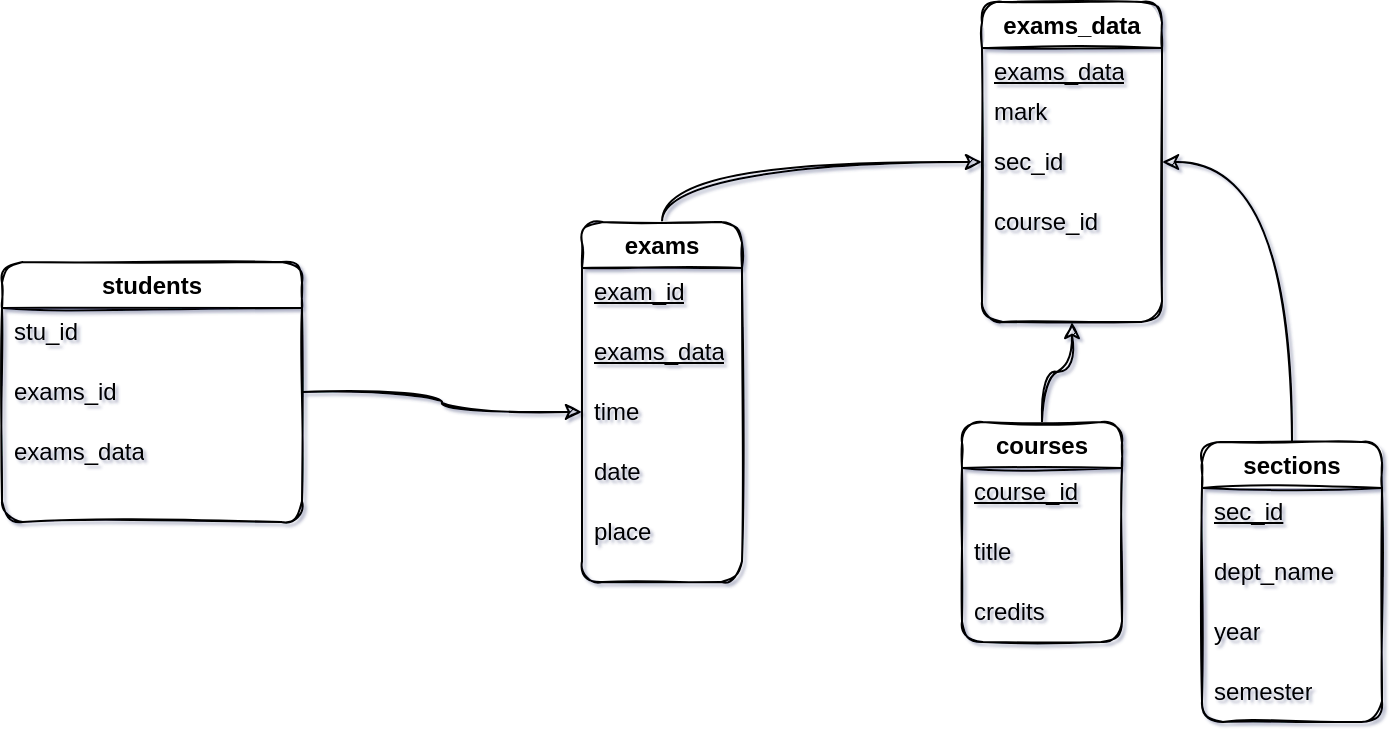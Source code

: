 <mxfile version="20.6.0" type="github">
  <diagram id="C5RBs43oDa-KdzZeNtuy" name="Page-1">
    <mxGraphModel dx="1422" dy="742" grid="1" gridSize="10" guides="1" tooltips="1" connect="1" arrows="1" fold="1" page="1" pageScale="1" pageWidth="827" pageHeight="1169" math="0" shadow="1">
      <root>
        <mxCell id="WIyWlLk6GJQsqaUBKTNV-0" />
        <mxCell id="WIyWlLk6GJQsqaUBKTNV-1" parent="WIyWlLk6GJQsqaUBKTNV-0" />
        <mxCell id="dfxJ_LqpfSkEqRbcR8hq-66" style="edgeStyle=orthogonalEdgeStyle;rounded=1;orthogonalLoop=1;jettySize=auto;html=1;exitX=1;exitY=0.5;exitDx=0;exitDy=0;entryX=0;entryY=0.5;entryDx=0;entryDy=0;curved=1;sketch=1;" parent="WIyWlLk6GJQsqaUBKTNV-1" source="dfxJ_LqpfSkEqRbcR8hq-4" target="dfxJ_LqpfSkEqRbcR8hq-22" edge="1">
          <mxGeometry relative="1" as="geometry" />
        </mxCell>
        <mxCell id="dfxJ_LqpfSkEqRbcR8hq-4" value="students" style="swimlane;whiteSpace=wrap;html=1;rounded=1;sketch=1;" parent="WIyWlLk6GJQsqaUBKTNV-1" vertex="1">
          <mxGeometry x="80" y="410" width="150" height="130" as="geometry" />
        </mxCell>
        <mxCell id="dfxJ_LqpfSkEqRbcR8hq-7" value="stu_id" style="text;align=left;verticalAlign=middle;spacingLeft=4;spacingRight=4;overflow=hidden;points=[[0,0.5],[1,0.5]];portConstraint=eastwest;rotatable=0;whiteSpace=wrap;html=1;rounded=1;sketch=1;" parent="dfxJ_LqpfSkEqRbcR8hq-4" vertex="1">
          <mxGeometry y="20" width="80" height="30" as="geometry" />
        </mxCell>
        <mxCell id="dfxJ_LqpfSkEqRbcR8hq-8" value="exams_id" style="text;align=left;verticalAlign=middle;spacingLeft=4;spacingRight=4;overflow=hidden;points=[[0,0.5],[1,0.5]];portConstraint=eastwest;rotatable=0;whiteSpace=wrap;html=1;rounded=1;sketch=1;" parent="dfxJ_LqpfSkEqRbcR8hq-4" vertex="1">
          <mxGeometry y="50" width="80" height="30" as="geometry" />
        </mxCell>
        <mxCell id="dfxJ_LqpfSkEqRbcR8hq-67" value="exams_data" style="text;align=left;verticalAlign=middle;spacingLeft=4;spacingRight=4;overflow=hidden;points=[[0,0.5],[1,0.5]];portConstraint=eastwest;rotatable=0;whiteSpace=wrap;html=1;rounded=1;sketch=1;" parent="dfxJ_LqpfSkEqRbcR8hq-4" vertex="1">
          <mxGeometry y="80" width="80" height="30" as="geometry" />
        </mxCell>
        <mxCell id="dfxJ_LqpfSkEqRbcR8hq-68" style="edgeStyle=orthogonalEdgeStyle;rounded=1;orthogonalLoop=1;jettySize=auto;html=1;exitX=0.5;exitY=0;exitDx=0;exitDy=0;entryX=1;entryY=0.5;entryDx=0;entryDy=0;curved=1;sketch=1;" parent="WIyWlLk6GJQsqaUBKTNV-1" source="dfxJ_LqpfSkEqRbcR8hq-13" target="dfxJ_LqpfSkEqRbcR8hq-39" edge="1">
          <mxGeometry relative="1" as="geometry" />
        </mxCell>
        <mxCell id="dfxJ_LqpfSkEqRbcR8hq-13" value="sections" style="swimlane;whiteSpace=wrap;html=1;rounded=1;sketch=1;" parent="WIyWlLk6GJQsqaUBKTNV-1" vertex="1">
          <mxGeometry x="680" y="500" width="90" height="140" as="geometry" />
        </mxCell>
        <mxCell id="dfxJ_LqpfSkEqRbcR8hq-14" value="dept_name" style="text;align=left;verticalAlign=middle;spacingLeft=4;spacingRight=4;overflow=hidden;points=[[0,0.5],[1,0.5]];portConstraint=eastwest;rotatable=0;whiteSpace=wrap;html=1;rounded=1;sketch=1;" parent="dfxJ_LqpfSkEqRbcR8hq-13" vertex="1">
          <mxGeometry y="50" width="80" height="30" as="geometry" />
        </mxCell>
        <mxCell id="dfxJ_LqpfSkEqRbcR8hq-15" value="year" style="text;align=left;verticalAlign=middle;spacingLeft=4;spacingRight=4;overflow=hidden;points=[[0,0.5],[1,0.5]];portConstraint=eastwest;rotatable=0;whiteSpace=wrap;html=1;rounded=1;sketch=1;" parent="dfxJ_LqpfSkEqRbcR8hq-13" vertex="1">
          <mxGeometry y="80" width="80" height="30" as="geometry" />
        </mxCell>
        <mxCell id="dfxJ_LqpfSkEqRbcR8hq-16" value="&lt;u&gt;sec_id&lt;/u&gt;" style="text;align=left;verticalAlign=middle;spacingLeft=4;spacingRight=4;overflow=hidden;points=[[0,0.5],[1,0.5]];portConstraint=eastwest;rotatable=0;whiteSpace=wrap;html=1;rounded=1;sketch=1;" parent="dfxJ_LqpfSkEqRbcR8hq-13" vertex="1">
          <mxGeometry y="20" width="80" height="30" as="geometry" />
        </mxCell>
        <mxCell id="dfxJ_LqpfSkEqRbcR8hq-17" value="semester" style="text;align=left;verticalAlign=middle;spacingLeft=4;spacingRight=4;overflow=hidden;points=[[0,0.5],[1,0.5]];portConstraint=eastwest;rotatable=0;whiteSpace=wrap;html=1;rounded=1;sketch=1;" parent="dfxJ_LqpfSkEqRbcR8hq-13" vertex="1">
          <mxGeometry y="110" width="80" height="30" as="geometry" />
        </mxCell>
        <mxCell id="dfxJ_LqpfSkEqRbcR8hq-51" style="edgeStyle=orthogonalEdgeStyle;rounded=1;orthogonalLoop=1;jettySize=auto;html=1;exitX=0.5;exitY=0;exitDx=0;exitDy=0;entryX=0;entryY=0.5;entryDx=0;entryDy=0;curved=1;sketch=1;" parent="WIyWlLk6GJQsqaUBKTNV-1" source="dfxJ_LqpfSkEqRbcR8hq-18" target="dfxJ_LqpfSkEqRbcR8hq-44" edge="1">
          <mxGeometry relative="1" as="geometry" />
        </mxCell>
        <mxCell id="dfxJ_LqpfSkEqRbcR8hq-18" value="exams" style="swimlane;whiteSpace=wrap;html=1;rounded=1;sketch=1;" parent="WIyWlLk6GJQsqaUBKTNV-1" vertex="1">
          <mxGeometry x="370" y="390" width="80" height="180" as="geometry" />
        </mxCell>
        <mxCell id="dfxJ_LqpfSkEqRbcR8hq-19" value="date" style="text;align=left;verticalAlign=middle;spacingLeft=4;spacingRight=4;overflow=hidden;points=[[0,0.5],[1,0.5]];portConstraint=eastwest;rotatable=0;whiteSpace=wrap;html=1;rounded=1;sketch=1;" parent="dfxJ_LqpfSkEqRbcR8hq-18" vertex="1">
          <mxGeometry y="110" width="80" height="30" as="geometry" />
        </mxCell>
        <mxCell id="dfxJ_LqpfSkEqRbcR8hq-20" value="place" style="text;align=left;verticalAlign=middle;spacingLeft=4;spacingRight=4;overflow=hidden;points=[[0,0.5],[1,0.5]];portConstraint=eastwest;rotatable=0;whiteSpace=wrap;html=1;rounded=1;sketch=1;" parent="dfxJ_LqpfSkEqRbcR8hq-18" vertex="1">
          <mxGeometry y="140" width="80" height="30" as="geometry" />
        </mxCell>
        <mxCell id="dfxJ_LqpfSkEqRbcR8hq-22" value="time" style="text;align=left;verticalAlign=middle;spacingLeft=4;spacingRight=4;overflow=hidden;points=[[0,0.5],[1,0.5]];portConstraint=eastwest;rotatable=0;whiteSpace=wrap;html=1;rounded=1;sketch=1;" parent="dfxJ_LqpfSkEqRbcR8hq-18" vertex="1">
          <mxGeometry y="80" width="80" height="30" as="geometry" />
        </mxCell>
        <mxCell id="dfxJ_LqpfSkEqRbcR8hq-21" value="&lt;u&gt;exam_id&lt;/u&gt;" style="text;align=left;verticalAlign=middle;spacingLeft=4;spacingRight=4;overflow=hidden;points=[[0,0.5],[1,0.5]];portConstraint=eastwest;rotatable=0;whiteSpace=wrap;html=1;rounded=1;sketch=1;" parent="dfxJ_LqpfSkEqRbcR8hq-18" vertex="1">
          <mxGeometry y="20" width="80" height="30" as="geometry" />
        </mxCell>
        <mxCell id="dfxJ_LqpfSkEqRbcR8hq-63" value="&lt;u&gt;exams_data&lt;/u&gt;" style="text;align=left;verticalAlign=middle;spacingLeft=4;spacingRight=4;overflow=hidden;points=[[0,0.5],[1,0.5]];portConstraint=eastwest;rotatable=0;whiteSpace=wrap;html=1;rounded=1;sketch=1;" parent="dfxJ_LqpfSkEqRbcR8hq-18" vertex="1">
          <mxGeometry y="50" width="80" height="30" as="geometry" />
        </mxCell>
        <mxCell id="dfxJ_LqpfSkEqRbcR8hq-48" style="edgeStyle=orthogonalEdgeStyle;rounded=1;orthogonalLoop=1;jettySize=auto;html=1;exitX=0.5;exitY=0;exitDx=0;exitDy=0;entryX=0.5;entryY=1;entryDx=0;entryDy=0;curved=1;sketch=1;" parent="WIyWlLk6GJQsqaUBKTNV-1" source="dfxJ_LqpfSkEqRbcR8hq-23" target="dfxJ_LqpfSkEqRbcR8hq-39" edge="1">
          <mxGeometry relative="1" as="geometry" />
        </mxCell>
        <mxCell id="dfxJ_LqpfSkEqRbcR8hq-23" value="courses" style="swimlane;whiteSpace=wrap;html=1;startSize=23;rounded=1;sketch=1;" parent="WIyWlLk6GJQsqaUBKTNV-1" vertex="1">
          <mxGeometry x="560" y="490" width="80" height="110" as="geometry" />
        </mxCell>
        <mxCell id="dfxJ_LqpfSkEqRbcR8hq-24" value="title" style="text;align=left;verticalAlign=middle;spacingLeft=4;spacingRight=4;overflow=hidden;points=[[0,0.5],[1,0.5]];portConstraint=eastwest;rotatable=0;whiteSpace=wrap;html=1;rounded=1;sketch=1;" parent="dfxJ_LqpfSkEqRbcR8hq-23" vertex="1">
          <mxGeometry y="50" width="80" height="30" as="geometry" />
        </mxCell>
        <mxCell id="dfxJ_LqpfSkEqRbcR8hq-25" value="credits" style="text;align=left;verticalAlign=middle;spacingLeft=4;spacingRight=4;overflow=hidden;points=[[0,0.5],[1,0.5]];portConstraint=eastwest;rotatable=0;whiteSpace=wrap;html=1;rounded=1;sketch=1;" parent="dfxJ_LqpfSkEqRbcR8hq-23" vertex="1">
          <mxGeometry y="80" width="80" height="30" as="geometry" />
        </mxCell>
        <mxCell id="dfxJ_LqpfSkEqRbcR8hq-26" value="&lt;u&gt;course_id&lt;/u&gt;" style="text;align=left;verticalAlign=middle;spacingLeft=4;spacingRight=4;overflow=hidden;points=[[0,0.5],[1,0.5]];portConstraint=eastwest;rotatable=0;whiteSpace=wrap;html=1;rounded=1;sketch=1;" parent="dfxJ_LqpfSkEqRbcR8hq-23" vertex="1">
          <mxGeometry y="20" width="80" height="30" as="geometry" />
        </mxCell>
        <mxCell id="dfxJ_LqpfSkEqRbcR8hq-39" value="exams_data" style="swimlane;whiteSpace=wrap;html=1;rounded=1;sketch=1;" parent="WIyWlLk6GJQsqaUBKTNV-1" vertex="1">
          <mxGeometry x="570" y="280" width="90" height="160" as="geometry" />
        </mxCell>
        <mxCell id="dfxJ_LqpfSkEqRbcR8hq-44" value="sec_id" style="text;align=left;verticalAlign=middle;spacingLeft=4;spacingRight=4;overflow=hidden;points=[[0,0.5],[1,0.5]];portConstraint=eastwest;rotatable=0;whiteSpace=wrap;html=1;rounded=1;sketch=1;" parent="dfxJ_LqpfSkEqRbcR8hq-39" vertex="1">
          <mxGeometry y="65" width="70" height="30" as="geometry" />
        </mxCell>
        <mxCell id="dfxJ_LqpfSkEqRbcR8hq-45" value="course_id" style="text;align=left;verticalAlign=middle;spacingLeft=4;spacingRight=4;overflow=hidden;points=[[0,0.5],[1,0.5]];portConstraint=eastwest;rotatable=0;whiteSpace=wrap;html=1;rounded=1;sketch=1;" parent="dfxJ_LqpfSkEqRbcR8hq-39" vertex="1">
          <mxGeometry y="95" width="80" height="30" as="geometry" />
        </mxCell>
        <mxCell id="dfxJ_LqpfSkEqRbcR8hq-65" value="&lt;u&gt;exams_data&lt;/u&gt;" style="text;align=left;verticalAlign=middle;spacingLeft=4;spacingRight=4;overflow=hidden;points=[[0,0.5],[1,0.5]];portConstraint=eastwest;rotatable=0;whiteSpace=wrap;html=1;rounded=1;sketch=1;" parent="dfxJ_LqpfSkEqRbcR8hq-39" vertex="1">
          <mxGeometry y="20" width="80" height="30" as="geometry" />
        </mxCell>
        <mxCell id="dfxJ_LqpfSkEqRbcR8hq-69" value="mark" style="text;align=left;verticalAlign=middle;spacingLeft=4;spacingRight=4;overflow=hidden;points=[[0,0.5],[1,0.5]];portConstraint=eastwest;rotatable=0;whiteSpace=wrap;html=1;rounded=1;sketch=1;" parent="dfxJ_LqpfSkEqRbcR8hq-39" vertex="1">
          <mxGeometry y="40" width="70" height="30" as="geometry" />
        </mxCell>
      </root>
    </mxGraphModel>
  </diagram>
</mxfile>
